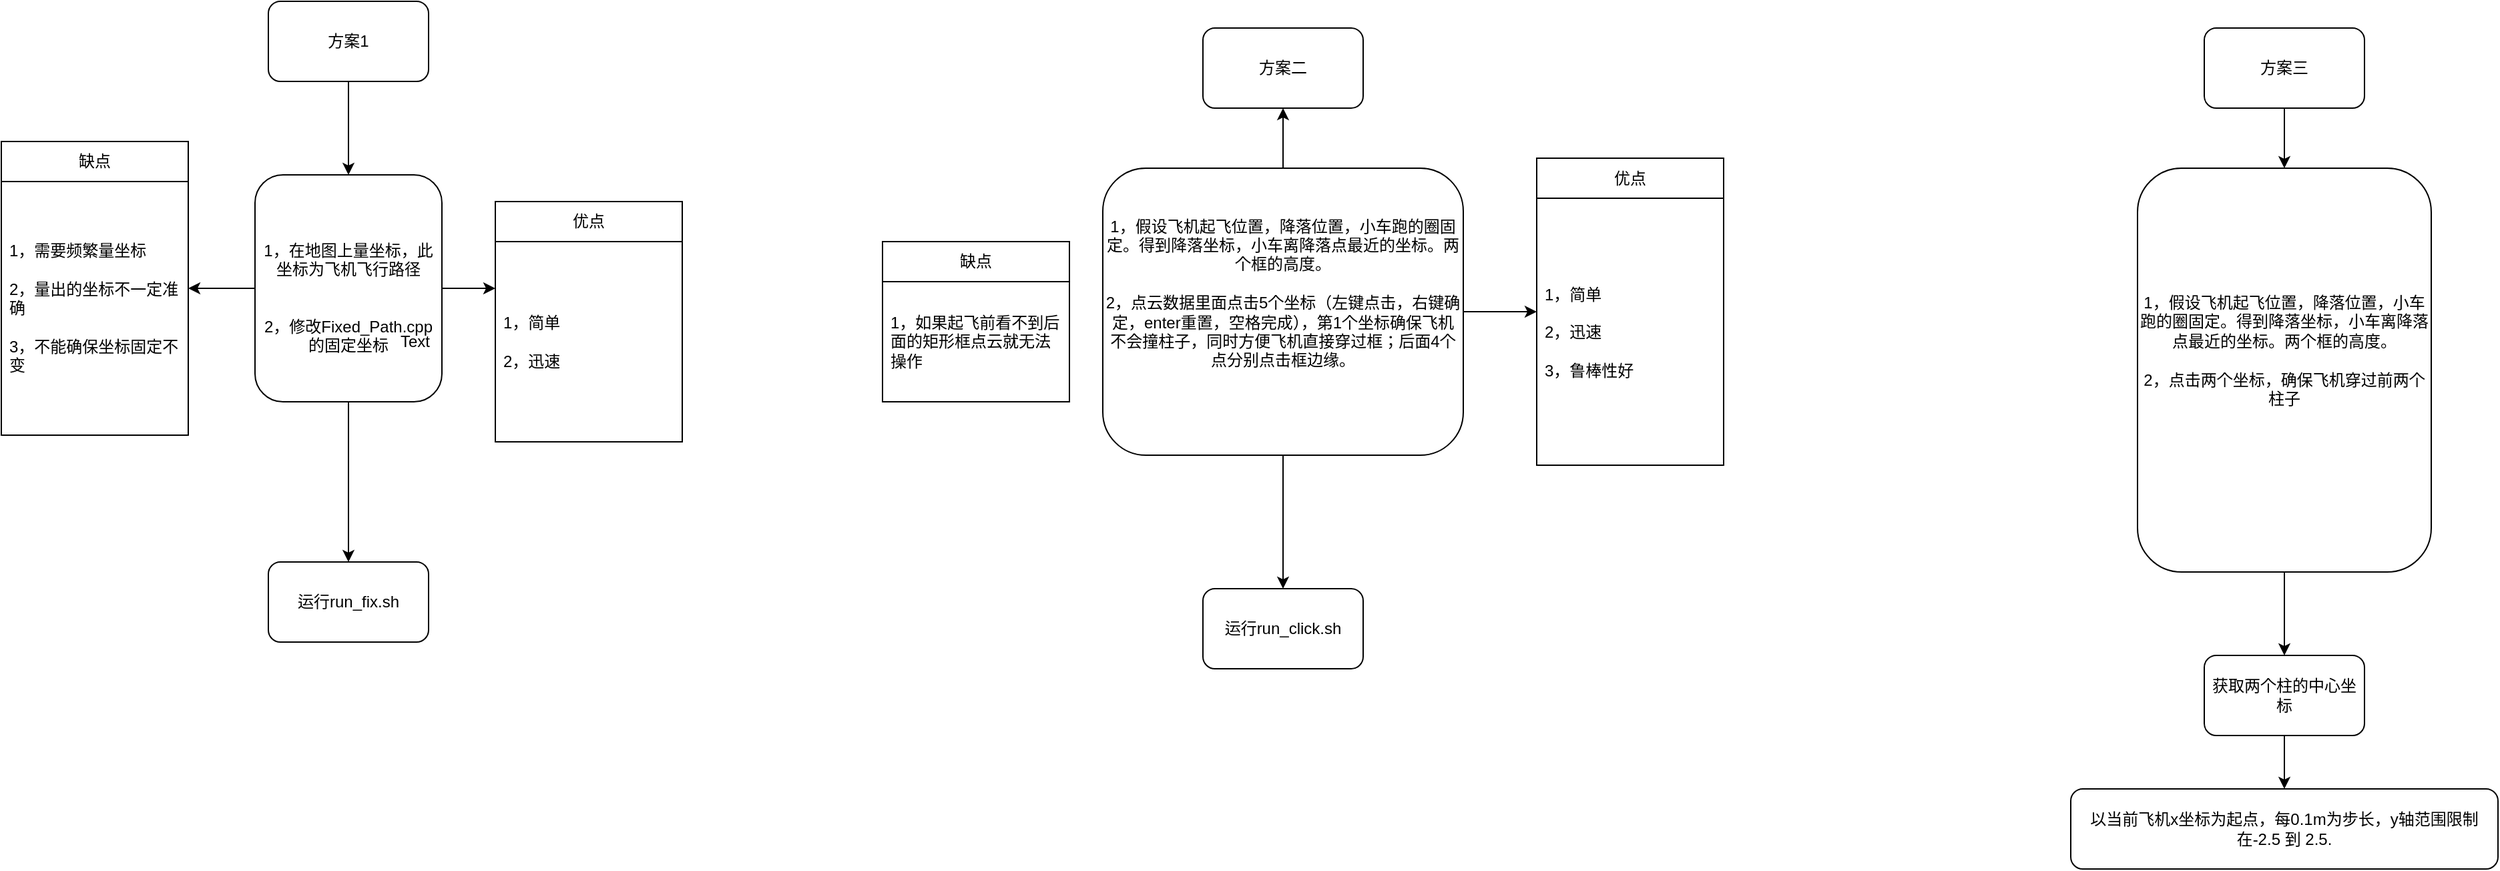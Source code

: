 <mxfile version="24.2.5" type="device">
  <diagram name="第 1 页" id="pE_8slWfVtkaQH8pgO1O">
    <mxGraphModel dx="1050" dy="669" grid="1" gridSize="10" guides="1" tooltips="1" connect="1" arrows="1" fold="1" page="1" pageScale="1" pageWidth="3300" pageHeight="4681" math="0" shadow="0">
      <root>
        <mxCell id="0" />
        <mxCell id="1" parent="0" />
        <mxCell id="FolaLzVnNjFU_GXzxs5l-3" style="edgeStyle=orthogonalEdgeStyle;rounded=0;orthogonalLoop=1;jettySize=auto;html=1;exitX=0.5;exitY=1;exitDx=0;exitDy=0;entryX=0.5;entryY=0;entryDx=0;entryDy=0;" parent="1" source="FolaLzVnNjFU_GXzxs5l-1" target="FolaLzVnNjFU_GXzxs5l-2" edge="1">
          <mxGeometry relative="1" as="geometry" />
        </mxCell>
        <mxCell id="FolaLzVnNjFU_GXzxs5l-1" value="方案1" style="rounded=1;whiteSpace=wrap;html=1;" parent="1" vertex="1">
          <mxGeometry x="210" y="70" width="120" height="60" as="geometry" />
        </mxCell>
        <mxCell id="FolaLzVnNjFU_GXzxs5l-5" style="edgeStyle=orthogonalEdgeStyle;rounded=0;orthogonalLoop=1;jettySize=auto;html=1;" parent="1" source="FolaLzVnNjFU_GXzxs5l-2" edge="1">
          <mxGeometry relative="1" as="geometry">
            <mxPoint x="380" y="285" as="targetPoint" />
          </mxGeometry>
        </mxCell>
        <mxCell id="FolaLzVnNjFU_GXzxs5l-11" style="edgeStyle=orthogonalEdgeStyle;rounded=0;orthogonalLoop=1;jettySize=auto;html=1;" parent="1" source="FolaLzVnNjFU_GXzxs5l-2" target="FolaLzVnNjFU_GXzxs5l-12" edge="1">
          <mxGeometry relative="1" as="geometry">
            <mxPoint x="130" y="285" as="targetPoint" />
          </mxGeometry>
        </mxCell>
        <mxCell id="FolaLzVnNjFU_GXzxs5l-18" style="edgeStyle=orthogonalEdgeStyle;rounded=0;orthogonalLoop=1;jettySize=auto;html=1;" parent="1" source="FolaLzVnNjFU_GXzxs5l-2" edge="1">
          <mxGeometry relative="1" as="geometry">
            <mxPoint x="270" y="490" as="targetPoint" />
          </mxGeometry>
        </mxCell>
        <mxCell id="FolaLzVnNjFU_GXzxs5l-2" value="&lt;div&gt;&lt;br&gt;&lt;/div&gt;1，在地图上量坐标，此坐标为飞机飞行路径&lt;div&gt;&lt;span style=&quot;background-color: initial;&quot;&gt;&lt;br&gt;&lt;/span&gt;&lt;/div&gt;&lt;div&gt;&lt;span style=&quot;background-color: initial;&quot;&gt;&lt;br&gt;&lt;/span&gt;&lt;/div&gt;&lt;div&gt;&lt;span style=&quot;background-color: initial;&quot;&gt;2，修改Fixed_Path.cpp的固定坐标&lt;/span&gt;&lt;/div&gt;" style="rounded=1;whiteSpace=wrap;html=1;" parent="1" vertex="1">
          <mxGeometry x="200" y="200" width="140" height="170" as="geometry" />
        </mxCell>
        <mxCell id="FolaLzVnNjFU_GXzxs5l-7" value="优点" style="swimlane;fontStyle=0;childLayout=stackLayout;horizontal=1;startSize=30;horizontalStack=0;resizeParent=1;resizeParentMax=0;resizeLast=0;collapsible=1;marginBottom=0;whiteSpace=wrap;html=1;" parent="1" vertex="1">
          <mxGeometry x="380" y="220" width="140" height="180" as="geometry" />
        </mxCell>
        <mxCell id="FolaLzVnNjFU_GXzxs5l-8" value="1，简单&lt;div&gt;&lt;br&gt;&lt;/div&gt;&lt;div&gt;2，迅速&lt;/div&gt;" style="text;strokeColor=none;fillColor=none;align=left;verticalAlign=middle;spacingLeft=4;spacingRight=4;overflow=hidden;points=[[0,0.5],[1,0.5]];portConstraint=eastwest;rotatable=0;whiteSpace=wrap;html=1;" parent="FolaLzVnNjFU_GXzxs5l-7" vertex="1">
          <mxGeometry y="30" width="140" height="150" as="geometry" />
        </mxCell>
        <mxCell id="FolaLzVnNjFU_GXzxs5l-12" value="缺点" style="swimlane;fontStyle=0;childLayout=stackLayout;horizontal=1;startSize=30;horizontalStack=0;resizeParent=1;resizeParentMax=0;resizeLast=0;collapsible=1;marginBottom=0;whiteSpace=wrap;html=1;" parent="1" vertex="1">
          <mxGeometry x="10" y="175" width="140" height="220" as="geometry" />
        </mxCell>
        <mxCell id="FolaLzVnNjFU_GXzxs5l-13" value="1，需要频繁量坐标&lt;div&gt;&lt;br&gt;&lt;/div&gt;&lt;div&gt;2，量出的坐标不一定准确&lt;/div&gt;&lt;div&gt;&lt;br&gt;&lt;/div&gt;&lt;div&gt;3，不能确保坐标固定不变&lt;/div&gt;" style="text;strokeColor=none;fillColor=none;align=left;verticalAlign=middle;spacingLeft=4;spacingRight=4;overflow=hidden;points=[[0,0.5],[1,0.5]];portConstraint=eastwest;rotatable=0;whiteSpace=wrap;html=1;" parent="FolaLzVnNjFU_GXzxs5l-12" vertex="1">
          <mxGeometry y="30" width="140" height="190" as="geometry" />
        </mxCell>
        <mxCell id="FolaLzVnNjFU_GXzxs5l-16" value="方案二" style="rounded=1;whiteSpace=wrap;html=1;" parent="1" vertex="1">
          <mxGeometry x="910" y="90" width="120" height="60" as="geometry" />
        </mxCell>
        <mxCell id="FolaLzVnNjFU_GXzxs5l-24" style="edgeStyle=orthogonalEdgeStyle;rounded=0;orthogonalLoop=1;jettySize=auto;html=1;exitX=0.5;exitY=0;exitDx=0;exitDy=0;entryX=0.5;entryY=1;entryDx=0;entryDy=0;" parent="1" source="FolaLzVnNjFU_GXzxs5l-17" target="FolaLzVnNjFU_GXzxs5l-16" edge="1">
          <mxGeometry relative="1" as="geometry" />
        </mxCell>
        <mxCell id="FolaLzVnNjFU_GXzxs5l-25" style="edgeStyle=orthogonalEdgeStyle;rounded=0;orthogonalLoop=1;jettySize=auto;html=1;" parent="1" source="FolaLzVnNjFU_GXzxs5l-17" target="FolaLzVnNjFU_GXzxs5l-26" edge="1">
          <mxGeometry relative="1" as="geometry">
            <mxPoint x="1230" y="302.5" as="targetPoint" />
          </mxGeometry>
        </mxCell>
        <mxCell id="FolaLzVnNjFU_GXzxs5l-35" style="edgeStyle=orthogonalEdgeStyle;rounded=0;orthogonalLoop=1;jettySize=auto;html=1;entryX=0.5;entryY=0;entryDx=0;entryDy=0;" parent="1" source="FolaLzVnNjFU_GXzxs5l-17" target="FolaLzVnNjFU_GXzxs5l-34" edge="1">
          <mxGeometry relative="1" as="geometry" />
        </mxCell>
        <mxCell id="FolaLzVnNjFU_GXzxs5l-17" value="1，假设飞机起飞位置，降落位置，小车跑的圈固定。得到降落坐标，小车离降落点最近的坐标。两个框的高度。&lt;div&gt;&lt;br&gt;&lt;/div&gt;&lt;div&gt;2，点云数据里面点击5个坐标（左键点击，右键确定，enter重置，空格完成），第1个坐标确保飞机不会撞柱子，同时方便飞机直接穿过框；后面4个点分别点击框边缘。&lt;/div&gt;&lt;div&gt;&lt;br&gt;&lt;/div&gt;&lt;div&gt;&lt;br&gt;&lt;/div&gt;" style="rounded=1;whiteSpace=wrap;html=1;" parent="1" vertex="1">
          <mxGeometry x="835" y="195" width="270" height="215" as="geometry" />
        </mxCell>
        <mxCell id="FolaLzVnNjFU_GXzxs5l-19" value="Text" style="text;html=1;align=center;verticalAlign=middle;whiteSpace=wrap;rounded=0;" parent="1" vertex="1">
          <mxGeometry x="290" y="310" width="60" height="30" as="geometry" />
        </mxCell>
        <mxCell id="FolaLzVnNjFU_GXzxs5l-20" value="运行run_fix.sh" style="rounded=1;whiteSpace=wrap;html=1;" parent="1" vertex="1">
          <mxGeometry x="210" y="490" width="120" height="60" as="geometry" />
        </mxCell>
        <mxCell id="FolaLzVnNjFU_GXzxs5l-26" value="优点" style="swimlane;fontStyle=0;childLayout=stackLayout;horizontal=1;startSize=30;horizontalStack=0;resizeParent=1;resizeParentMax=0;resizeLast=0;collapsible=1;marginBottom=0;whiteSpace=wrap;html=1;" parent="1" vertex="1">
          <mxGeometry x="1160" y="187.5" width="140" height="230" as="geometry" />
        </mxCell>
        <mxCell id="FolaLzVnNjFU_GXzxs5l-27" value="1，简单&lt;div&gt;&lt;br&gt;&lt;/div&gt;&lt;div&gt;2，迅速&lt;/div&gt;&lt;div&gt;&lt;br&gt;&lt;/div&gt;&lt;div&gt;3，鲁棒性好&lt;/div&gt;" style="text;strokeColor=none;fillColor=none;align=left;verticalAlign=middle;spacingLeft=4;spacingRight=4;overflow=hidden;points=[[0,0.5],[1,0.5]];portConstraint=eastwest;rotatable=0;whiteSpace=wrap;html=1;" parent="FolaLzVnNjFU_GXzxs5l-26" vertex="1">
          <mxGeometry y="30" width="140" height="200" as="geometry" />
        </mxCell>
        <mxCell id="FolaLzVnNjFU_GXzxs5l-30" value="缺点" style="swimlane;fontStyle=0;childLayout=stackLayout;horizontal=1;startSize=30;horizontalStack=0;resizeParent=1;resizeParentMax=0;resizeLast=0;collapsible=1;marginBottom=0;whiteSpace=wrap;html=1;" parent="1" vertex="1">
          <mxGeometry x="670" y="250" width="140" height="120" as="geometry" />
        </mxCell>
        <mxCell id="FolaLzVnNjFU_GXzxs5l-31" value="1，如果起飞前看不到后面的矩形框点云就无法操作" style="text;strokeColor=none;fillColor=none;align=left;verticalAlign=middle;spacingLeft=4;spacingRight=4;overflow=hidden;points=[[0,0.5],[1,0.5]];portConstraint=eastwest;rotatable=0;whiteSpace=wrap;html=1;" parent="FolaLzVnNjFU_GXzxs5l-30" vertex="1">
          <mxGeometry y="30" width="140" height="90" as="geometry" />
        </mxCell>
        <mxCell id="FolaLzVnNjFU_GXzxs5l-34" value="运行run_click.sh" style="rounded=1;whiteSpace=wrap;html=1;" parent="1" vertex="1">
          <mxGeometry x="910" y="510" width="120" height="60" as="geometry" />
        </mxCell>
        <mxCell id="FolaLzVnNjFU_GXzxs5l-41" style="edgeStyle=orthogonalEdgeStyle;rounded=0;orthogonalLoop=1;jettySize=auto;html=1;exitX=0.5;exitY=1;exitDx=0;exitDy=0;entryX=0.5;entryY=0;entryDx=0;entryDy=0;" parent="1" source="FolaLzVnNjFU_GXzxs5l-36" target="FolaLzVnNjFU_GXzxs5l-37" edge="1">
          <mxGeometry relative="1" as="geometry" />
        </mxCell>
        <mxCell id="FolaLzVnNjFU_GXzxs5l-36" value="方案三" style="rounded=1;whiteSpace=wrap;html=1;" parent="1" vertex="1">
          <mxGeometry x="1660" y="90" width="120" height="60" as="geometry" />
        </mxCell>
        <mxCell id="FolaLzVnNjFU_GXzxs5l-47" style="edgeStyle=orthogonalEdgeStyle;rounded=0;orthogonalLoop=1;jettySize=auto;html=1;entryX=0.5;entryY=0;entryDx=0;entryDy=0;" parent="1" source="FolaLzVnNjFU_GXzxs5l-37" target="FolaLzVnNjFU_GXzxs5l-46" edge="1">
          <mxGeometry relative="1" as="geometry" />
        </mxCell>
        <mxCell id="FolaLzVnNjFU_GXzxs5l-37" value="1，假设飞机起飞位置，降落位置，小车跑的圈固定。得到降落坐标，小车离降落点最近的坐标。两个框的高度。&lt;div&gt;&lt;br&gt;&lt;/div&gt;&lt;div&gt;2，点击两个坐标，确保飞机穿过前两个柱子&lt;/div&gt;&lt;div&gt;&lt;br&gt;&lt;/div&gt;&lt;div&gt;&lt;br&gt;&lt;/div&gt;" style="rounded=1;whiteSpace=wrap;html=1;" parent="1" vertex="1">
          <mxGeometry x="1610" y="195" width="220" height="302.5" as="geometry" />
        </mxCell>
        <mxCell id="FolaLzVnNjFU_GXzxs5l-49" style="edgeStyle=orthogonalEdgeStyle;rounded=0;orthogonalLoop=1;jettySize=auto;html=1;" parent="1" source="FolaLzVnNjFU_GXzxs5l-46" target="FolaLzVnNjFU_GXzxs5l-50" edge="1">
          <mxGeometry relative="1" as="geometry">
            <mxPoint x="1720" y="660" as="targetPoint" />
          </mxGeometry>
        </mxCell>
        <mxCell id="FolaLzVnNjFU_GXzxs5l-46" value="获取两个柱的中心坐标" style="rounded=1;whiteSpace=wrap;html=1;" parent="1" vertex="1">
          <mxGeometry x="1660" y="560" width="120" height="60" as="geometry" />
        </mxCell>
        <mxCell id="FolaLzVnNjFU_GXzxs5l-50" value="以当前飞机x坐标为起点，每0.1m为步长，y轴范围限制在-2.5 到 2.5." style="rounded=1;whiteSpace=wrap;html=1;" parent="1" vertex="1">
          <mxGeometry x="1560" y="660" width="320" height="60" as="geometry" />
        </mxCell>
      </root>
    </mxGraphModel>
  </diagram>
</mxfile>
